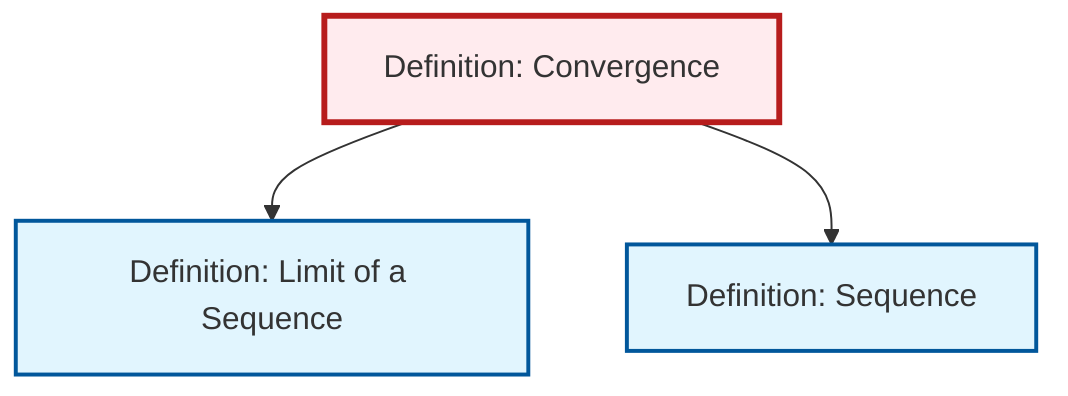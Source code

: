 graph TD
    classDef definition fill:#e1f5fe,stroke:#01579b,stroke-width:2px
    classDef theorem fill:#f3e5f5,stroke:#4a148c,stroke-width:2px
    classDef axiom fill:#fff3e0,stroke:#e65100,stroke-width:2px
    classDef example fill:#e8f5e9,stroke:#1b5e20,stroke-width:2px
    classDef current fill:#ffebee,stroke:#b71c1c,stroke-width:3px
    def-limit["Definition: Limit of a Sequence"]:::definition
    def-sequence["Definition: Sequence"]:::definition
    def-convergence["Definition: Convergence"]:::definition
    def-convergence --> def-limit
    def-convergence --> def-sequence
    class def-convergence current